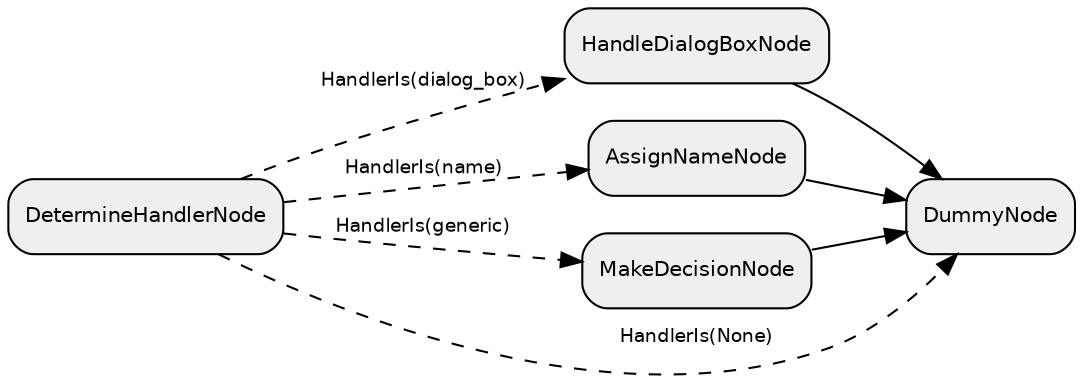 digraph "subflow_Ww2KUh6JCG609itxqAcjk" {
  rankdir=LR;
  compound=true;
  node [shape=box, style="rounded,filled", fillcolor="#EFEFEF", fontname="Helvetica", fontsize=10];
  edge [fontname="Helvetica", fontsize=9];
  jmRd3oDXnZG363zxTogym [label="DetermineHandlerNode"];
  OiJ0VJM82QwmWzNhGHx9P [label="HandleDialogBoxNode"];
  WbFV375b5wlkqHmoYVjsz [label="AssignNameNode"];
  YezZ2l3HcADU4aIi2aOtW [label="MakeDecisionNode"];
  UnxKa9Bd2hCroRM64svvR [label="DummyNode"];
  jmRd3oDXnZG363zxTogym -> OiJ0VJM82QwmWzNhGHx9P [style="dashed", label="HandlerIs(dialog_box)"];
  jmRd3oDXnZG363zxTogym -> WbFV375b5wlkqHmoYVjsz [style="dashed", label="HandlerIs(name)"];
  jmRd3oDXnZG363zxTogym -> YezZ2l3HcADU4aIi2aOtW [style="dashed", label="HandlerIs(generic)"];
  jmRd3oDXnZG363zxTogym -> UnxKa9Bd2hCroRM64svvR [style="dashed", label="HandlerIs(None)"];
  OiJ0VJM82QwmWzNhGHx9P -> UnxKa9Bd2hCroRM64svvR [style="solid"];
  WbFV375b5wlkqHmoYVjsz -> UnxKa9Bd2hCroRM64svvR [style="solid"];
  YezZ2l3HcADU4aIi2aOtW -> UnxKa9Bd2hCroRM64svvR [style="solid"];
}